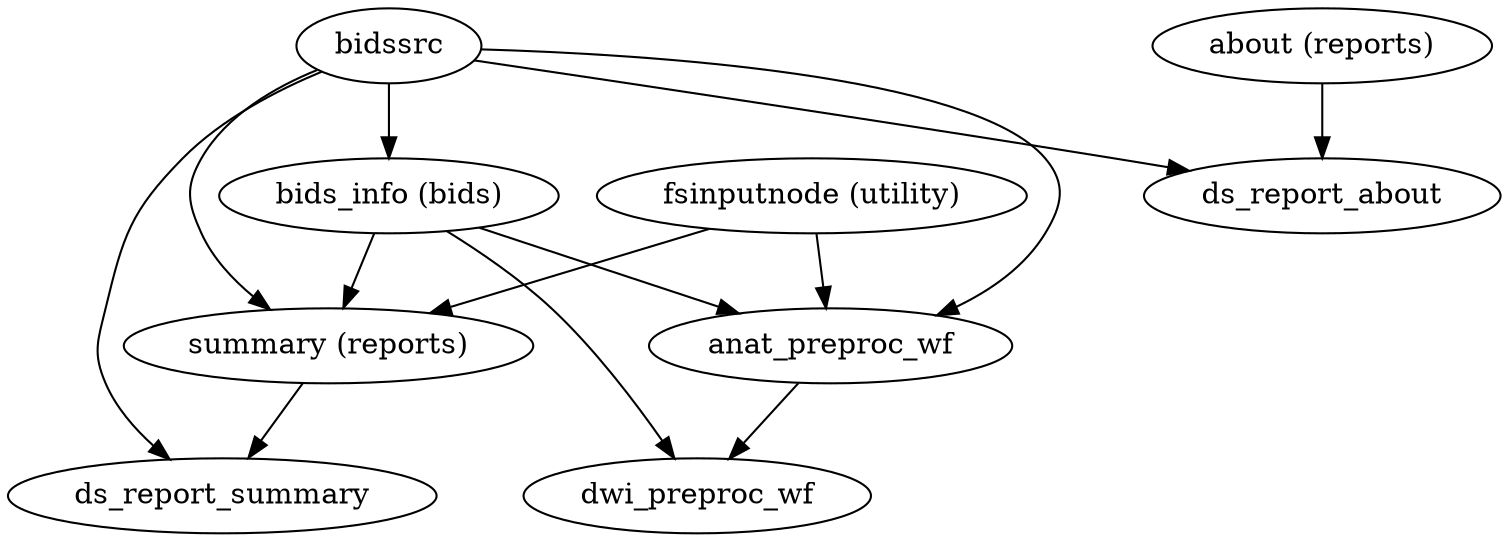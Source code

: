 strict digraph  {
"fsinputnode (utility)";
anat_preproc_wf;
"summary (reports)";
dwi_preproc_wf;
bidssrc;
"bids_info (bids)";
ds_report_summary;
ds_report_about;
"about (reports)";
"fsinputnode (utility)" -> anat_preproc_wf;
"fsinputnode (utility)" -> "summary (reports)";
anat_preproc_wf -> dwi_preproc_wf;
"summary (reports)" -> ds_report_summary;
bidssrc -> "bids_info (bids)";
bidssrc -> "summary (reports)";
bidssrc -> anat_preproc_wf;
bidssrc -> ds_report_summary;
bidssrc -> ds_report_about;
"bids_info (bids)" -> "summary (reports)";
"bids_info (bids)" -> anat_preproc_wf;
"bids_info (bids)" -> dwi_preproc_wf;
"about (reports)" -> ds_report_about;
}

